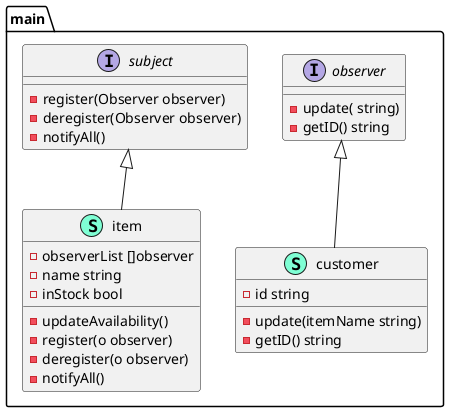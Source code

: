 @startuml
namespace main {
    class customer << (S,Aquamarine) >> {
        - id string

        - update(itemName string) 
        - getID() string

    }
    class item << (S,Aquamarine) >> {
        - observerList []observer
        - name string
        - inStock bool

        - updateAvailability() 
        - register(o observer) 
        - deregister(o observer) 
        - notifyAll() 

    }
    interface observer  {
        - update( string) 
        - getID() string

    }
    interface subject  {
        - register(Observer observer) 
        - deregister(Observer observer) 
        - notifyAll() 

    }
}

"main.observer" <|-- "main.customer"
"main.subject" <|-- "main.item"

@enduml
